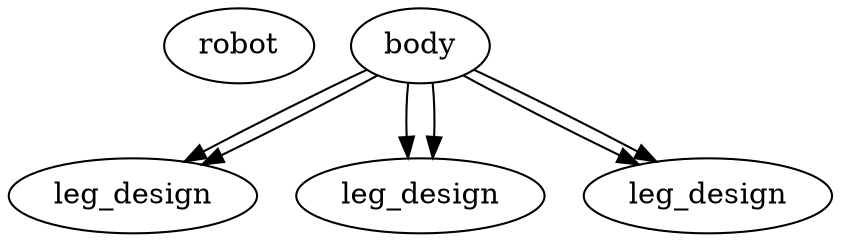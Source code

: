 digraph hexapod {
  // Generates a hexapedal robot with lateral symmetry.
  // Each pair of legs can be of a different design.

  subgraph L {
    robot [label="robot"];
  }

  subgraph R {
    body [link_shape=capsule, length=0.5, base=true];
    leg_design1 [label="leg_design"];
    leg_design2 [label="leg_design"];
    leg_design3 [label="leg_design"];

    body -> leg_design1 [offset=0.0, axis_angle="0 1 0 105"];
    body -> leg_design1 [offset=0.0, axis_angle="0 1 0 -105", mirror=true];
    body -> leg_design2 [offset=0.5, axis_angle="0 1 0 90"];
    body -> leg_design2 [offset=0.5, axis_angle="0 1 0 -90", mirror=true];
    body -> leg_design3 [offset=1.0, axis_angle="0 1 0 75"];
    body -> leg_design3 [offset=1.0, axis_angle="0 1 0 -75", mirror=true];
  }
}

digraph simple_leg_design {
  // A simple leg design with two hinge joints.

  subgraph L {
    leg_design [label="leg_design"];

    any_node1 -> leg_design [id="edges1"];
  }

  subgraph R {
    node [link_shape=capsule];
    base [length=0.15];
    proximal [length=0.15];
    distal [length=0.15];

    any_node1 -> base [id="edges1"];
    base -> proximal [joint_type=hinge, axis_angle="0 0 1 90",
                      joint_axis="0 1 0"];
    proximal -> distal [joint_type=hinge, joint_axis="0 1 0"];
  }
}

digraph spider_leg_design {
  subgraph L {
    leg_design [label="leg_design"];

    any_node1 -> leg_design [id="edges1"];
  }

  subgraph R {
    node [link_shape=capsule];
    coxa [length=0.15];
    femur [length=0.2];
    tibia [length=0.2];
    metatarsus [length=0.2];
    tarsus [length=0.05];

    any_node1 -> coxa [id="edges1"];
    coxa -> femur [joint_type=hinge, axis_angle="0 0 1 -15",
                   joint_axis="0 1 0"];
    femur -> tibia [joint_type=hinge, axis_angle="0 0 1 60",
                    joint_axis="0 0 1"];
    tibia -> metatarsus [joint_type=hinge, axis_angle="0 0 1 60",
                         joint_axis="0 0 1"];
    metatarsus -> tarsus [axis_angle="0 0 1 -45"];
  }
}
